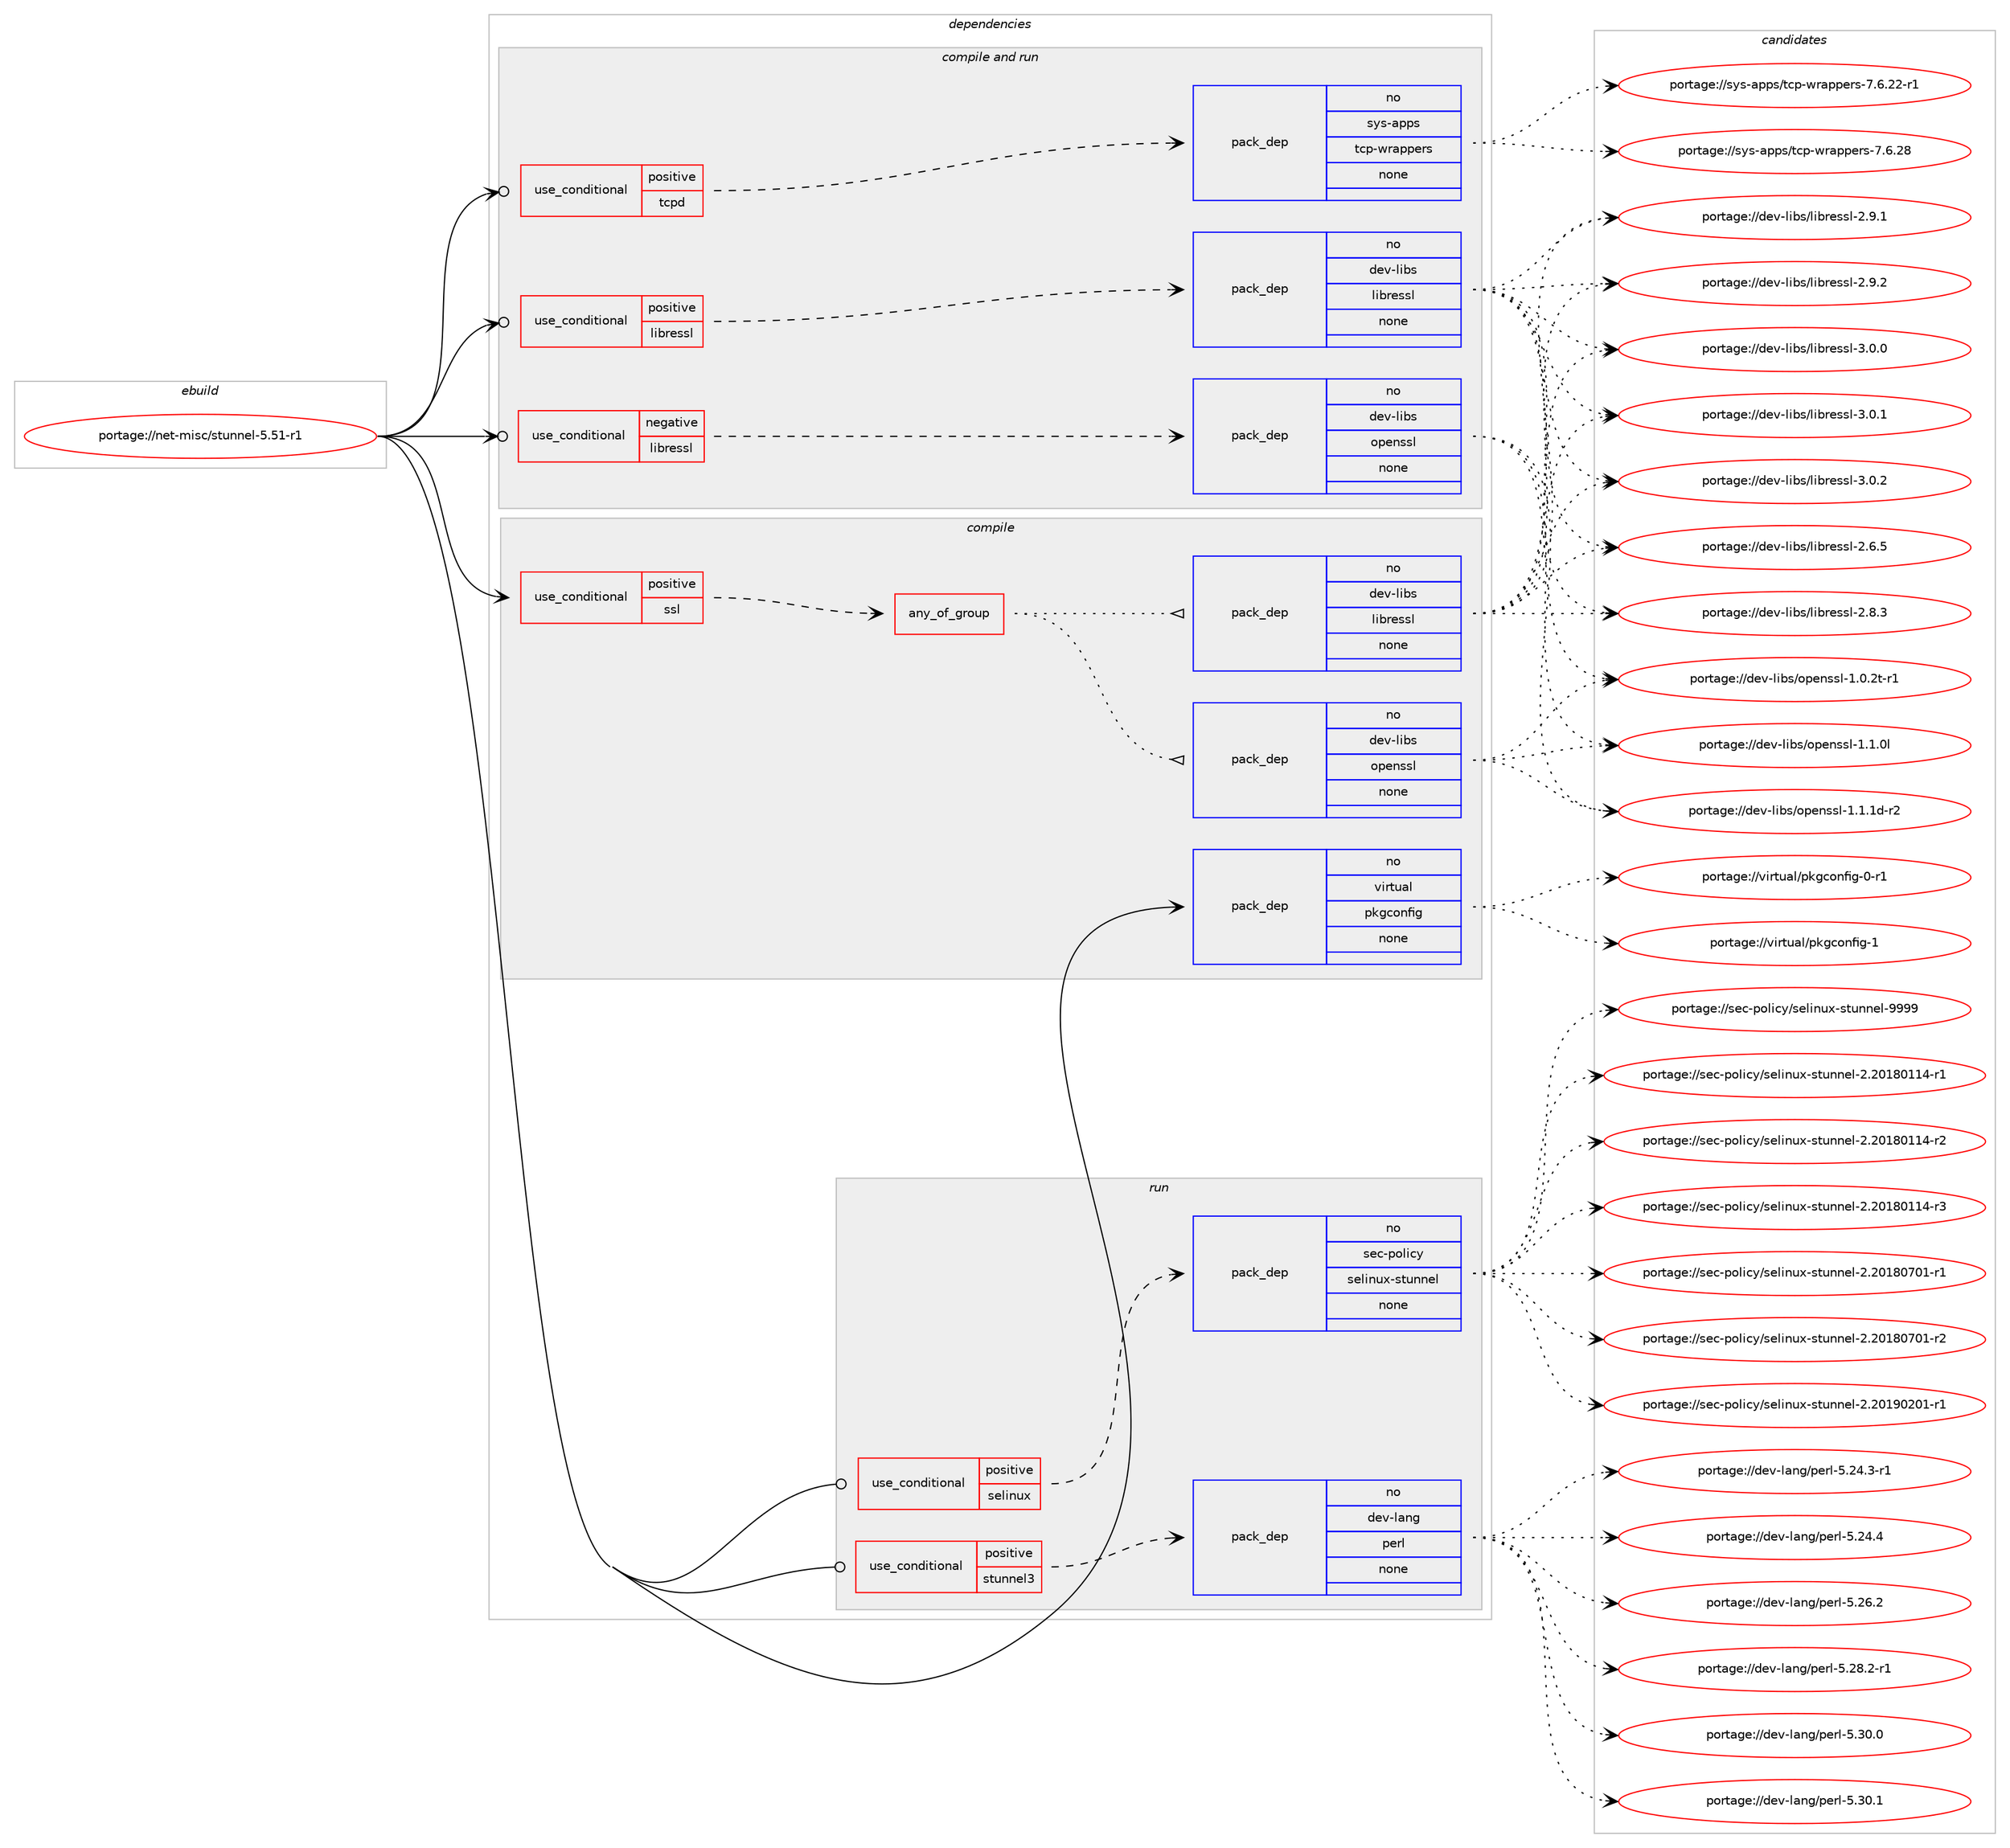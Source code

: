 digraph prolog {

# *************
# Graph options
# *************

newrank=true;
concentrate=true;
compound=true;
graph [rankdir=LR,fontname=Helvetica,fontsize=10,ranksep=1.5];#, ranksep=2.5, nodesep=0.2];
edge  [arrowhead=vee];
node  [fontname=Helvetica,fontsize=10];

# **********
# The ebuild
# **********

subgraph cluster_leftcol {
color=gray;
rank=same;
label=<<i>ebuild</i>>;
id [label="portage://net-misc/stunnel-5.51-r1", color=red, width=4, href="../net-misc/stunnel-5.51-r1.svg"];
}

# ****************
# The dependencies
# ****************

subgraph cluster_midcol {
color=gray;
label=<<i>dependencies</i>>;
subgraph cluster_compile {
fillcolor="#eeeeee";
style=filled;
label=<<i>compile</i>>;
subgraph cond92663 {
dependency370442 [label=<<TABLE BORDER="0" CELLBORDER="1" CELLSPACING="0" CELLPADDING="4"><TR><TD ROWSPAN="3" CELLPADDING="10">use_conditional</TD></TR><TR><TD>positive</TD></TR><TR><TD>ssl</TD></TR></TABLE>>, shape=none, color=red];
subgraph any6042 {
dependency370443 [label=<<TABLE BORDER="0" CELLBORDER="1" CELLSPACING="0" CELLPADDING="4"><TR><TD CELLPADDING="10">any_of_group</TD></TR></TABLE>>, shape=none, color=red];subgraph pack271546 {
dependency370444 [label=<<TABLE BORDER="0" CELLBORDER="1" CELLSPACING="0" CELLPADDING="4" WIDTH="220"><TR><TD ROWSPAN="6" CELLPADDING="30">pack_dep</TD></TR><TR><TD WIDTH="110">no</TD></TR><TR><TD>dev-libs</TD></TR><TR><TD>openssl</TD></TR><TR><TD>none</TD></TR><TR><TD></TD></TR></TABLE>>, shape=none, color=blue];
}
dependency370443:e -> dependency370444:w [weight=20,style="dotted",arrowhead="oinv"];
subgraph pack271547 {
dependency370445 [label=<<TABLE BORDER="0" CELLBORDER="1" CELLSPACING="0" CELLPADDING="4" WIDTH="220"><TR><TD ROWSPAN="6" CELLPADDING="30">pack_dep</TD></TR><TR><TD WIDTH="110">no</TD></TR><TR><TD>dev-libs</TD></TR><TR><TD>libressl</TD></TR><TR><TD>none</TD></TR><TR><TD></TD></TR></TABLE>>, shape=none, color=blue];
}
dependency370443:e -> dependency370445:w [weight=20,style="dotted",arrowhead="oinv"];
}
dependency370442:e -> dependency370443:w [weight=20,style="dashed",arrowhead="vee"];
}
id:e -> dependency370442:w [weight=20,style="solid",arrowhead="vee"];
subgraph pack271548 {
dependency370446 [label=<<TABLE BORDER="0" CELLBORDER="1" CELLSPACING="0" CELLPADDING="4" WIDTH="220"><TR><TD ROWSPAN="6" CELLPADDING="30">pack_dep</TD></TR><TR><TD WIDTH="110">no</TD></TR><TR><TD>virtual</TD></TR><TR><TD>pkgconfig</TD></TR><TR><TD>none</TD></TR><TR><TD></TD></TR></TABLE>>, shape=none, color=blue];
}
id:e -> dependency370446:w [weight=20,style="solid",arrowhead="vee"];
}
subgraph cluster_compileandrun {
fillcolor="#eeeeee";
style=filled;
label=<<i>compile and run</i>>;
subgraph cond92664 {
dependency370447 [label=<<TABLE BORDER="0" CELLBORDER="1" CELLSPACING="0" CELLPADDING="4"><TR><TD ROWSPAN="3" CELLPADDING="10">use_conditional</TD></TR><TR><TD>negative</TD></TR><TR><TD>libressl</TD></TR></TABLE>>, shape=none, color=red];
subgraph pack271549 {
dependency370448 [label=<<TABLE BORDER="0" CELLBORDER="1" CELLSPACING="0" CELLPADDING="4" WIDTH="220"><TR><TD ROWSPAN="6" CELLPADDING="30">pack_dep</TD></TR><TR><TD WIDTH="110">no</TD></TR><TR><TD>dev-libs</TD></TR><TR><TD>openssl</TD></TR><TR><TD>none</TD></TR><TR><TD></TD></TR></TABLE>>, shape=none, color=blue];
}
dependency370447:e -> dependency370448:w [weight=20,style="dashed",arrowhead="vee"];
}
id:e -> dependency370447:w [weight=20,style="solid",arrowhead="odotvee"];
subgraph cond92665 {
dependency370449 [label=<<TABLE BORDER="0" CELLBORDER="1" CELLSPACING="0" CELLPADDING="4"><TR><TD ROWSPAN="3" CELLPADDING="10">use_conditional</TD></TR><TR><TD>positive</TD></TR><TR><TD>libressl</TD></TR></TABLE>>, shape=none, color=red];
subgraph pack271550 {
dependency370450 [label=<<TABLE BORDER="0" CELLBORDER="1" CELLSPACING="0" CELLPADDING="4" WIDTH="220"><TR><TD ROWSPAN="6" CELLPADDING="30">pack_dep</TD></TR><TR><TD WIDTH="110">no</TD></TR><TR><TD>dev-libs</TD></TR><TR><TD>libressl</TD></TR><TR><TD>none</TD></TR><TR><TD></TD></TR></TABLE>>, shape=none, color=blue];
}
dependency370449:e -> dependency370450:w [weight=20,style="dashed",arrowhead="vee"];
}
id:e -> dependency370449:w [weight=20,style="solid",arrowhead="odotvee"];
subgraph cond92666 {
dependency370451 [label=<<TABLE BORDER="0" CELLBORDER="1" CELLSPACING="0" CELLPADDING="4"><TR><TD ROWSPAN="3" CELLPADDING="10">use_conditional</TD></TR><TR><TD>positive</TD></TR><TR><TD>tcpd</TD></TR></TABLE>>, shape=none, color=red];
subgraph pack271551 {
dependency370452 [label=<<TABLE BORDER="0" CELLBORDER="1" CELLSPACING="0" CELLPADDING="4" WIDTH="220"><TR><TD ROWSPAN="6" CELLPADDING="30">pack_dep</TD></TR><TR><TD WIDTH="110">no</TD></TR><TR><TD>sys-apps</TD></TR><TR><TD>tcp-wrappers</TD></TR><TR><TD>none</TD></TR><TR><TD></TD></TR></TABLE>>, shape=none, color=blue];
}
dependency370451:e -> dependency370452:w [weight=20,style="dashed",arrowhead="vee"];
}
id:e -> dependency370451:w [weight=20,style="solid",arrowhead="odotvee"];
}
subgraph cluster_run {
fillcolor="#eeeeee";
style=filled;
label=<<i>run</i>>;
subgraph cond92667 {
dependency370453 [label=<<TABLE BORDER="0" CELLBORDER="1" CELLSPACING="0" CELLPADDING="4"><TR><TD ROWSPAN="3" CELLPADDING="10">use_conditional</TD></TR><TR><TD>positive</TD></TR><TR><TD>selinux</TD></TR></TABLE>>, shape=none, color=red];
subgraph pack271552 {
dependency370454 [label=<<TABLE BORDER="0" CELLBORDER="1" CELLSPACING="0" CELLPADDING="4" WIDTH="220"><TR><TD ROWSPAN="6" CELLPADDING="30">pack_dep</TD></TR><TR><TD WIDTH="110">no</TD></TR><TR><TD>sec-policy</TD></TR><TR><TD>selinux-stunnel</TD></TR><TR><TD>none</TD></TR><TR><TD></TD></TR></TABLE>>, shape=none, color=blue];
}
dependency370453:e -> dependency370454:w [weight=20,style="dashed",arrowhead="vee"];
}
id:e -> dependency370453:w [weight=20,style="solid",arrowhead="odot"];
subgraph cond92668 {
dependency370455 [label=<<TABLE BORDER="0" CELLBORDER="1" CELLSPACING="0" CELLPADDING="4"><TR><TD ROWSPAN="3" CELLPADDING="10">use_conditional</TD></TR><TR><TD>positive</TD></TR><TR><TD>stunnel3</TD></TR></TABLE>>, shape=none, color=red];
subgraph pack271553 {
dependency370456 [label=<<TABLE BORDER="0" CELLBORDER="1" CELLSPACING="0" CELLPADDING="4" WIDTH="220"><TR><TD ROWSPAN="6" CELLPADDING="30">pack_dep</TD></TR><TR><TD WIDTH="110">no</TD></TR><TR><TD>dev-lang</TD></TR><TR><TD>perl</TD></TR><TR><TD>none</TD></TR><TR><TD></TD></TR></TABLE>>, shape=none, color=blue];
}
dependency370455:e -> dependency370456:w [weight=20,style="dashed",arrowhead="vee"];
}
id:e -> dependency370455:w [weight=20,style="solid",arrowhead="odot"];
}
}

# **************
# The candidates
# **************

subgraph cluster_choices {
rank=same;
color=gray;
label=<<i>candidates</i>>;

subgraph choice271546 {
color=black;
nodesep=1;
choiceportage1001011184510810598115471111121011101151151084549464846501164511449 [label="portage://dev-libs/openssl-1.0.2t-r1", color=red, width=4,href="../dev-libs/openssl-1.0.2t-r1.svg"];
choiceportage100101118451081059811547111112101110115115108454946494648108 [label="portage://dev-libs/openssl-1.1.0l", color=red, width=4,href="../dev-libs/openssl-1.1.0l.svg"];
choiceportage1001011184510810598115471111121011101151151084549464946491004511450 [label="portage://dev-libs/openssl-1.1.1d-r2", color=red, width=4,href="../dev-libs/openssl-1.1.1d-r2.svg"];
dependency370444:e -> choiceportage1001011184510810598115471111121011101151151084549464846501164511449:w [style=dotted,weight="100"];
dependency370444:e -> choiceportage100101118451081059811547111112101110115115108454946494648108:w [style=dotted,weight="100"];
dependency370444:e -> choiceportage1001011184510810598115471111121011101151151084549464946491004511450:w [style=dotted,weight="100"];
}
subgraph choice271547 {
color=black;
nodesep=1;
choiceportage10010111845108105981154710810598114101115115108455046544653 [label="portage://dev-libs/libressl-2.6.5", color=red, width=4,href="../dev-libs/libressl-2.6.5.svg"];
choiceportage10010111845108105981154710810598114101115115108455046564651 [label="portage://dev-libs/libressl-2.8.3", color=red, width=4,href="../dev-libs/libressl-2.8.3.svg"];
choiceportage10010111845108105981154710810598114101115115108455046574649 [label="portage://dev-libs/libressl-2.9.1", color=red, width=4,href="../dev-libs/libressl-2.9.1.svg"];
choiceportage10010111845108105981154710810598114101115115108455046574650 [label="portage://dev-libs/libressl-2.9.2", color=red, width=4,href="../dev-libs/libressl-2.9.2.svg"];
choiceportage10010111845108105981154710810598114101115115108455146484648 [label="portage://dev-libs/libressl-3.0.0", color=red, width=4,href="../dev-libs/libressl-3.0.0.svg"];
choiceportage10010111845108105981154710810598114101115115108455146484649 [label="portage://dev-libs/libressl-3.0.1", color=red, width=4,href="../dev-libs/libressl-3.0.1.svg"];
choiceportage10010111845108105981154710810598114101115115108455146484650 [label="portage://dev-libs/libressl-3.0.2", color=red, width=4,href="../dev-libs/libressl-3.0.2.svg"];
dependency370445:e -> choiceportage10010111845108105981154710810598114101115115108455046544653:w [style=dotted,weight="100"];
dependency370445:e -> choiceportage10010111845108105981154710810598114101115115108455046564651:w [style=dotted,weight="100"];
dependency370445:e -> choiceportage10010111845108105981154710810598114101115115108455046574649:w [style=dotted,weight="100"];
dependency370445:e -> choiceportage10010111845108105981154710810598114101115115108455046574650:w [style=dotted,weight="100"];
dependency370445:e -> choiceportage10010111845108105981154710810598114101115115108455146484648:w [style=dotted,weight="100"];
dependency370445:e -> choiceportage10010111845108105981154710810598114101115115108455146484649:w [style=dotted,weight="100"];
dependency370445:e -> choiceportage10010111845108105981154710810598114101115115108455146484650:w [style=dotted,weight="100"];
}
subgraph choice271548 {
color=black;
nodesep=1;
choiceportage11810511411611797108471121071039911111010210510345484511449 [label="portage://virtual/pkgconfig-0-r1", color=red, width=4,href="../virtual/pkgconfig-0-r1.svg"];
choiceportage1181051141161179710847112107103991111101021051034549 [label="portage://virtual/pkgconfig-1", color=red, width=4,href="../virtual/pkgconfig-1.svg"];
dependency370446:e -> choiceportage11810511411611797108471121071039911111010210510345484511449:w [style=dotted,weight="100"];
dependency370446:e -> choiceportage1181051141161179710847112107103991111101021051034549:w [style=dotted,weight="100"];
}
subgraph choice271549 {
color=black;
nodesep=1;
choiceportage1001011184510810598115471111121011101151151084549464846501164511449 [label="portage://dev-libs/openssl-1.0.2t-r1", color=red, width=4,href="../dev-libs/openssl-1.0.2t-r1.svg"];
choiceportage100101118451081059811547111112101110115115108454946494648108 [label="portage://dev-libs/openssl-1.1.0l", color=red, width=4,href="../dev-libs/openssl-1.1.0l.svg"];
choiceportage1001011184510810598115471111121011101151151084549464946491004511450 [label="portage://dev-libs/openssl-1.1.1d-r2", color=red, width=4,href="../dev-libs/openssl-1.1.1d-r2.svg"];
dependency370448:e -> choiceportage1001011184510810598115471111121011101151151084549464846501164511449:w [style=dotted,weight="100"];
dependency370448:e -> choiceportage100101118451081059811547111112101110115115108454946494648108:w [style=dotted,weight="100"];
dependency370448:e -> choiceportage1001011184510810598115471111121011101151151084549464946491004511450:w [style=dotted,weight="100"];
}
subgraph choice271550 {
color=black;
nodesep=1;
choiceportage10010111845108105981154710810598114101115115108455046544653 [label="portage://dev-libs/libressl-2.6.5", color=red, width=4,href="../dev-libs/libressl-2.6.5.svg"];
choiceportage10010111845108105981154710810598114101115115108455046564651 [label="portage://dev-libs/libressl-2.8.3", color=red, width=4,href="../dev-libs/libressl-2.8.3.svg"];
choiceportage10010111845108105981154710810598114101115115108455046574649 [label="portage://dev-libs/libressl-2.9.1", color=red, width=4,href="../dev-libs/libressl-2.9.1.svg"];
choiceportage10010111845108105981154710810598114101115115108455046574650 [label="portage://dev-libs/libressl-2.9.2", color=red, width=4,href="../dev-libs/libressl-2.9.2.svg"];
choiceportage10010111845108105981154710810598114101115115108455146484648 [label="portage://dev-libs/libressl-3.0.0", color=red, width=4,href="../dev-libs/libressl-3.0.0.svg"];
choiceportage10010111845108105981154710810598114101115115108455146484649 [label="portage://dev-libs/libressl-3.0.1", color=red, width=4,href="../dev-libs/libressl-3.0.1.svg"];
choiceportage10010111845108105981154710810598114101115115108455146484650 [label="portage://dev-libs/libressl-3.0.2", color=red, width=4,href="../dev-libs/libressl-3.0.2.svg"];
dependency370450:e -> choiceportage10010111845108105981154710810598114101115115108455046544653:w [style=dotted,weight="100"];
dependency370450:e -> choiceportage10010111845108105981154710810598114101115115108455046564651:w [style=dotted,weight="100"];
dependency370450:e -> choiceportage10010111845108105981154710810598114101115115108455046574649:w [style=dotted,weight="100"];
dependency370450:e -> choiceportage10010111845108105981154710810598114101115115108455046574650:w [style=dotted,weight="100"];
dependency370450:e -> choiceportage10010111845108105981154710810598114101115115108455146484648:w [style=dotted,weight="100"];
dependency370450:e -> choiceportage10010111845108105981154710810598114101115115108455146484649:w [style=dotted,weight="100"];
dependency370450:e -> choiceportage10010111845108105981154710810598114101115115108455146484650:w [style=dotted,weight="100"];
}
subgraph choice271551 {
color=black;
nodesep=1;
choiceportage115121115459711211211547116991124511911497112112101114115455546544650504511449 [label="portage://sys-apps/tcp-wrappers-7.6.22-r1", color=red, width=4,href="../sys-apps/tcp-wrappers-7.6.22-r1.svg"];
choiceportage11512111545971121121154711699112451191149711211210111411545554654465056 [label="portage://sys-apps/tcp-wrappers-7.6.28", color=red, width=4,href="../sys-apps/tcp-wrappers-7.6.28.svg"];
dependency370452:e -> choiceportage115121115459711211211547116991124511911497112112101114115455546544650504511449:w [style=dotted,weight="100"];
dependency370452:e -> choiceportage11512111545971121121154711699112451191149711211210111411545554654465056:w [style=dotted,weight="100"];
}
subgraph choice271552 {
color=black;
nodesep=1;
choiceportage115101994511211110810599121471151011081051101171204511511611711011010110845504650484956484949524511449 [label="portage://sec-policy/selinux-stunnel-2.20180114-r1", color=red, width=4,href="../sec-policy/selinux-stunnel-2.20180114-r1.svg"];
choiceportage115101994511211110810599121471151011081051101171204511511611711011010110845504650484956484949524511450 [label="portage://sec-policy/selinux-stunnel-2.20180114-r2", color=red, width=4,href="../sec-policy/selinux-stunnel-2.20180114-r2.svg"];
choiceportage115101994511211110810599121471151011081051101171204511511611711011010110845504650484956484949524511451 [label="portage://sec-policy/selinux-stunnel-2.20180114-r3", color=red, width=4,href="../sec-policy/selinux-stunnel-2.20180114-r3.svg"];
choiceportage115101994511211110810599121471151011081051101171204511511611711011010110845504650484956485548494511449 [label="portage://sec-policy/selinux-stunnel-2.20180701-r1", color=red, width=4,href="../sec-policy/selinux-stunnel-2.20180701-r1.svg"];
choiceportage115101994511211110810599121471151011081051101171204511511611711011010110845504650484956485548494511450 [label="portage://sec-policy/selinux-stunnel-2.20180701-r2", color=red, width=4,href="../sec-policy/selinux-stunnel-2.20180701-r2.svg"];
choiceportage115101994511211110810599121471151011081051101171204511511611711011010110845504650484957485048494511449 [label="portage://sec-policy/selinux-stunnel-2.20190201-r1", color=red, width=4,href="../sec-policy/selinux-stunnel-2.20190201-r1.svg"];
choiceportage11510199451121111081059912147115101108105110117120451151161171101101011084557575757 [label="portage://sec-policy/selinux-stunnel-9999", color=red, width=4,href="../sec-policy/selinux-stunnel-9999.svg"];
dependency370454:e -> choiceportage115101994511211110810599121471151011081051101171204511511611711011010110845504650484956484949524511449:w [style=dotted,weight="100"];
dependency370454:e -> choiceportage115101994511211110810599121471151011081051101171204511511611711011010110845504650484956484949524511450:w [style=dotted,weight="100"];
dependency370454:e -> choiceportage115101994511211110810599121471151011081051101171204511511611711011010110845504650484956484949524511451:w [style=dotted,weight="100"];
dependency370454:e -> choiceportage115101994511211110810599121471151011081051101171204511511611711011010110845504650484956485548494511449:w [style=dotted,weight="100"];
dependency370454:e -> choiceportage115101994511211110810599121471151011081051101171204511511611711011010110845504650484956485548494511450:w [style=dotted,weight="100"];
dependency370454:e -> choiceportage115101994511211110810599121471151011081051101171204511511611711011010110845504650484957485048494511449:w [style=dotted,weight="100"];
dependency370454:e -> choiceportage11510199451121111081059912147115101108105110117120451151161171101101011084557575757:w [style=dotted,weight="100"];
}
subgraph choice271553 {
color=black;
nodesep=1;
choiceportage100101118451089711010347112101114108455346505246514511449 [label="portage://dev-lang/perl-5.24.3-r1", color=red, width=4,href="../dev-lang/perl-5.24.3-r1.svg"];
choiceportage10010111845108971101034711210111410845534650524652 [label="portage://dev-lang/perl-5.24.4", color=red, width=4,href="../dev-lang/perl-5.24.4.svg"];
choiceportage10010111845108971101034711210111410845534650544650 [label="portage://dev-lang/perl-5.26.2", color=red, width=4,href="../dev-lang/perl-5.26.2.svg"];
choiceportage100101118451089711010347112101114108455346505646504511449 [label="portage://dev-lang/perl-5.28.2-r1", color=red, width=4,href="../dev-lang/perl-5.28.2-r1.svg"];
choiceportage10010111845108971101034711210111410845534651484648 [label="portage://dev-lang/perl-5.30.0", color=red, width=4,href="../dev-lang/perl-5.30.0.svg"];
choiceportage10010111845108971101034711210111410845534651484649 [label="portage://dev-lang/perl-5.30.1", color=red, width=4,href="../dev-lang/perl-5.30.1.svg"];
dependency370456:e -> choiceportage100101118451089711010347112101114108455346505246514511449:w [style=dotted,weight="100"];
dependency370456:e -> choiceportage10010111845108971101034711210111410845534650524652:w [style=dotted,weight="100"];
dependency370456:e -> choiceportage10010111845108971101034711210111410845534650544650:w [style=dotted,weight="100"];
dependency370456:e -> choiceportage100101118451089711010347112101114108455346505646504511449:w [style=dotted,weight="100"];
dependency370456:e -> choiceportage10010111845108971101034711210111410845534651484648:w [style=dotted,weight="100"];
dependency370456:e -> choiceportage10010111845108971101034711210111410845534651484649:w [style=dotted,weight="100"];
}
}

}
